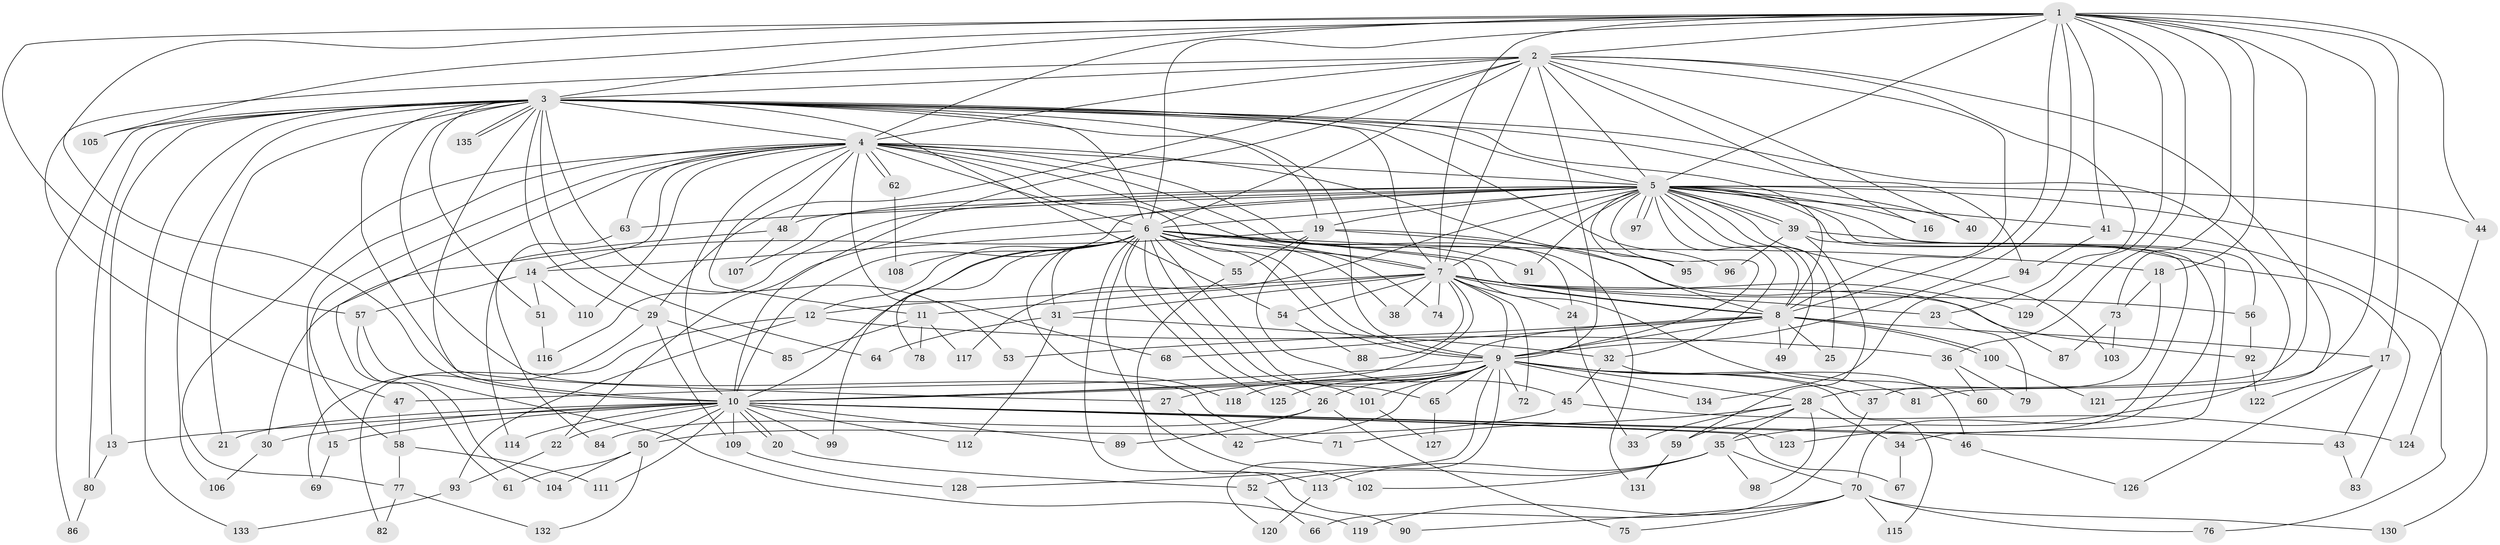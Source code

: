 // coarse degree distribution, {16: 0.010526315789473684, 17: 0.010526315789473684, 2: 0.3684210526315789, 5: 0.08421052631578947, 4: 0.11578947368421053, 3: 0.2631578947368421, 8: 0.021052631578947368, 29: 0.010526315789473684, 19: 0.010526315789473684, 25: 0.021052631578947368, 22: 0.010526315789473684, 6: 0.010526315789473684, 1: 0.031578947368421054, 24: 0.010526315789473684, 7: 0.010526315789473684, 18: 0.010526315789473684}
// Generated by graph-tools (version 1.1) at 2025/36/03/04/25 23:36:33]
// undirected, 135 vertices, 295 edges
graph export_dot {
  node [color=gray90,style=filled];
  1;
  2;
  3;
  4;
  5;
  6;
  7;
  8;
  9;
  10;
  11;
  12;
  13;
  14;
  15;
  16;
  17;
  18;
  19;
  20;
  21;
  22;
  23;
  24;
  25;
  26;
  27;
  28;
  29;
  30;
  31;
  32;
  33;
  34;
  35;
  36;
  37;
  38;
  39;
  40;
  41;
  42;
  43;
  44;
  45;
  46;
  47;
  48;
  49;
  50;
  51;
  52;
  53;
  54;
  55;
  56;
  57;
  58;
  59;
  60;
  61;
  62;
  63;
  64;
  65;
  66;
  67;
  68;
  69;
  70;
  71;
  72;
  73;
  74;
  75;
  76;
  77;
  78;
  79;
  80;
  81;
  82;
  83;
  84;
  85;
  86;
  87;
  88;
  89;
  90;
  91;
  92;
  93;
  94;
  95;
  96;
  97;
  98;
  99;
  100;
  101;
  102;
  103;
  104;
  105;
  106;
  107;
  108;
  109;
  110;
  111;
  112;
  113;
  114;
  115;
  116;
  117;
  118;
  119;
  120;
  121;
  122;
  123;
  124;
  125;
  126;
  127;
  128;
  129;
  130;
  131;
  132;
  133;
  134;
  135;
  1 -- 2;
  1 -- 3;
  1 -- 4;
  1 -- 5;
  1 -- 6;
  1 -- 7;
  1 -- 8;
  1 -- 9;
  1 -- 10;
  1 -- 17;
  1 -- 18;
  1 -- 28;
  1 -- 36;
  1 -- 41;
  1 -- 44;
  1 -- 57;
  1 -- 73;
  1 -- 81;
  1 -- 105;
  1 -- 129;
  2 -- 3;
  2 -- 4;
  2 -- 5;
  2 -- 6;
  2 -- 7;
  2 -- 8;
  2 -- 9;
  2 -- 10;
  2 -- 16;
  2 -- 23;
  2 -- 29;
  2 -- 40;
  2 -- 47;
  2 -- 121;
  3 -- 4;
  3 -- 5;
  3 -- 6;
  3 -- 7;
  3 -- 8;
  3 -- 9;
  3 -- 10;
  3 -- 13;
  3 -- 19;
  3 -- 21;
  3 -- 27;
  3 -- 29;
  3 -- 35;
  3 -- 51;
  3 -- 53;
  3 -- 54;
  3 -- 64;
  3 -- 71;
  3 -- 80;
  3 -- 86;
  3 -- 94;
  3 -- 96;
  3 -- 105;
  3 -- 106;
  3 -- 133;
  3 -- 135;
  3 -- 135;
  4 -- 5;
  4 -- 6;
  4 -- 7;
  4 -- 8;
  4 -- 9;
  4 -- 10;
  4 -- 11;
  4 -- 14;
  4 -- 15;
  4 -- 24;
  4 -- 48;
  4 -- 58;
  4 -- 61;
  4 -- 62;
  4 -- 62;
  4 -- 63;
  4 -- 68;
  4 -- 77;
  4 -- 110;
  4 -- 131;
  5 -- 6;
  5 -- 7;
  5 -- 8;
  5 -- 9;
  5 -- 10;
  5 -- 16;
  5 -- 19;
  5 -- 22;
  5 -- 25;
  5 -- 32;
  5 -- 34;
  5 -- 39;
  5 -- 39;
  5 -- 40;
  5 -- 41;
  5 -- 44;
  5 -- 48;
  5 -- 49;
  5 -- 56;
  5 -- 63;
  5 -- 70;
  5 -- 91;
  5 -- 95;
  5 -- 97;
  5 -- 97;
  5 -- 103;
  5 -- 107;
  5 -- 116;
  5 -- 117;
  5 -- 130;
  6 -- 7;
  6 -- 8;
  6 -- 9;
  6 -- 10;
  6 -- 12;
  6 -- 14;
  6 -- 18;
  6 -- 26;
  6 -- 31;
  6 -- 38;
  6 -- 55;
  6 -- 60;
  6 -- 65;
  6 -- 74;
  6 -- 78;
  6 -- 90;
  6 -- 91;
  6 -- 99;
  6 -- 101;
  6 -- 102;
  6 -- 108;
  6 -- 118;
  6 -- 125;
  7 -- 8;
  7 -- 9;
  7 -- 10;
  7 -- 11;
  7 -- 12;
  7 -- 23;
  7 -- 24;
  7 -- 31;
  7 -- 38;
  7 -- 54;
  7 -- 56;
  7 -- 72;
  7 -- 74;
  7 -- 88;
  7 -- 92;
  7 -- 129;
  8 -- 9;
  8 -- 10;
  8 -- 17;
  8 -- 25;
  8 -- 49;
  8 -- 53;
  8 -- 68;
  8 -- 100;
  8 -- 100;
  9 -- 10;
  9 -- 26;
  9 -- 27;
  9 -- 28;
  9 -- 37;
  9 -- 42;
  9 -- 47;
  9 -- 65;
  9 -- 72;
  9 -- 81;
  9 -- 101;
  9 -- 115;
  9 -- 118;
  9 -- 120;
  9 -- 125;
  9 -- 128;
  9 -- 134;
  10 -- 13;
  10 -- 15;
  10 -- 20;
  10 -- 20;
  10 -- 21;
  10 -- 22;
  10 -- 30;
  10 -- 43;
  10 -- 46;
  10 -- 50;
  10 -- 67;
  10 -- 89;
  10 -- 99;
  10 -- 109;
  10 -- 111;
  10 -- 112;
  10 -- 114;
  10 -- 123;
  11 -- 78;
  11 -- 85;
  11 -- 117;
  12 -- 36;
  12 -- 82;
  12 -- 93;
  13 -- 80;
  14 -- 51;
  14 -- 57;
  14 -- 110;
  15 -- 69;
  17 -- 43;
  17 -- 122;
  17 -- 126;
  18 -- 37;
  18 -- 73;
  19 -- 30;
  19 -- 45;
  19 -- 55;
  19 -- 87;
  19 -- 95;
  20 -- 52;
  22 -- 93;
  23 -- 79;
  24 -- 33;
  26 -- 75;
  26 -- 84;
  26 -- 89;
  27 -- 42;
  28 -- 33;
  28 -- 34;
  28 -- 35;
  28 -- 59;
  28 -- 71;
  28 -- 98;
  29 -- 69;
  29 -- 85;
  29 -- 109;
  30 -- 106;
  31 -- 32;
  31 -- 64;
  31 -- 112;
  32 -- 45;
  32 -- 46;
  34 -- 67;
  35 -- 52;
  35 -- 70;
  35 -- 98;
  35 -- 102;
  35 -- 113;
  36 -- 60;
  36 -- 79;
  37 -- 66;
  39 -- 59;
  39 -- 83;
  39 -- 96;
  39 -- 123;
  41 -- 76;
  41 -- 94;
  43 -- 83;
  44 -- 124;
  45 -- 50;
  45 -- 124;
  46 -- 126;
  47 -- 58;
  48 -- 107;
  48 -- 114;
  50 -- 61;
  50 -- 104;
  50 -- 132;
  51 -- 116;
  52 -- 66;
  54 -- 88;
  55 -- 113;
  56 -- 92;
  57 -- 104;
  57 -- 119;
  58 -- 77;
  58 -- 111;
  59 -- 131;
  62 -- 108;
  63 -- 84;
  65 -- 127;
  70 -- 75;
  70 -- 76;
  70 -- 90;
  70 -- 115;
  70 -- 119;
  70 -- 130;
  73 -- 87;
  73 -- 103;
  77 -- 82;
  77 -- 132;
  80 -- 86;
  92 -- 122;
  93 -- 133;
  94 -- 134;
  100 -- 121;
  101 -- 127;
  109 -- 128;
  113 -- 120;
}
